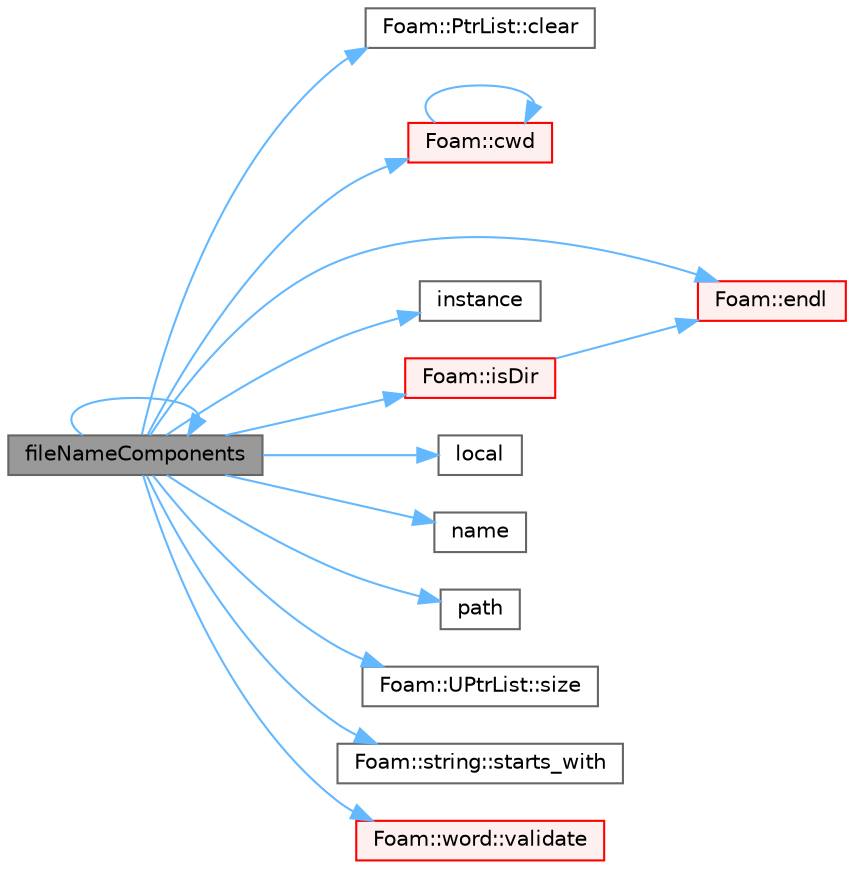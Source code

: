 digraph "fileNameComponents"
{
 // LATEX_PDF_SIZE
  bgcolor="transparent";
  edge [fontname=Helvetica,fontsize=10,labelfontname=Helvetica,labelfontsize=10];
  node [fontname=Helvetica,fontsize=10,shape=box,height=0.2,width=0.4];
  rankdir="LR";
  Node1 [id="Node000001",label="fileNameComponents",height=0.2,width=0.4,color="gray40", fillcolor="grey60", style="filled", fontcolor="black",tooltip=" "];
  Node1 -> Node2 [id="edge1_Node000001_Node000002",color="steelblue1",style="solid",tooltip=" "];
  Node2 [id="Node000002",label="Foam::PtrList::clear",height=0.2,width=0.4,color="grey40", fillcolor="white", style="filled",URL="$classFoam_1_1PtrList.html#ac8bb3912a3ce86b15842e79d0b421204",tooltip=" "];
  Node1 -> Node3 [id="edge2_Node000001_Node000003",color="steelblue1",style="solid",tooltip=" "];
  Node3 [id="Node000003",label="Foam::cwd",height=0.2,width=0.4,color="red", fillcolor="#FFF0F0", style="filled",URL="$namespaceFoam.html#a07e65e44305ffb6594966d3a53cb6272",tooltip=" "];
  Node3 -> Node3 [id="edge3_Node000003_Node000003",color="steelblue1",style="solid",tooltip=" "];
  Node1 -> Node5 [id="edge4_Node000001_Node000005",color="steelblue1",style="solid",tooltip=" "];
  Node5 [id="Node000005",label="Foam::endl",height=0.2,width=0.4,color="red", fillcolor="#FFF0F0", style="filled",URL="$namespaceFoam.html#a7d5eca45a323264dc5fe811500ebda47",tooltip=" "];
  Node1 -> Node1 [id="edge5_Node000001_Node000001",color="steelblue1",style="solid",tooltip=" "];
  Node1 -> Node9 [id="edge6_Node000001_Node000009",color="steelblue1",style="solid",tooltip=" "];
  Node9 [id="Node000009",label="instance",height=0.2,width=0.4,color="grey40", fillcolor="white", style="filled",URL="$classFoam_1_1IOobject.html#aa77eda3e3a4bd280c92603df00738239",tooltip=" "];
  Node1 -> Node10 [id="edge7_Node000001_Node000010",color="steelblue1",style="solid",tooltip=" "];
  Node10 [id="Node000010",label="Foam::isDir",height=0.2,width=0.4,color="red", fillcolor="#FFF0F0", style="filled",URL="$namespaceFoam.html#aeb53e94fd0882811464b5e04683bfb5b",tooltip=" "];
  Node10 -> Node5 [id="edge8_Node000010_Node000005",color="steelblue1",style="solid",tooltip=" "];
  Node1 -> Node13 [id="edge9_Node000001_Node000013",color="steelblue1",style="solid",tooltip=" "];
  Node13 [id="Node000013",label="local",height=0.2,width=0.4,color="grey40", fillcolor="white", style="filled",URL="$classFoam_1_1IOobject.html#a866c3682c0fe3b6300a2393a03fe924b",tooltip=" "];
  Node1 -> Node14 [id="edge10_Node000001_Node000014",color="steelblue1",style="solid",tooltip=" "];
  Node14 [id="Node000014",label="name",height=0.2,width=0.4,color="grey40", fillcolor="white", style="filled",URL="$classFoam_1_1IOobject.html#a19bad5682ac7f021cc3a66fcfaa98c8e",tooltip=" "];
  Node1 -> Node15 [id="edge11_Node000001_Node000015",color="steelblue1",style="solid",tooltip=" "];
  Node15 [id="Node000015",label="path",height=0.2,width=0.4,color="grey40", fillcolor="white", style="filled",URL="$classFoam_1_1IOobject.html#abe7b9078c8e7356c6131b70a8f729372",tooltip=" "];
  Node1 -> Node16 [id="edge12_Node000001_Node000016",color="steelblue1",style="solid",tooltip=" "];
  Node16 [id="Node000016",label="Foam::UPtrList::size",height=0.2,width=0.4,color="grey40", fillcolor="white", style="filled",URL="$classFoam_1_1UPtrList.html#a95603446b248fe1ecf5dc59bcc2eaff0",tooltip=" "];
  Node1 -> Node17 [id="edge13_Node000001_Node000017",color="steelblue1",style="solid",tooltip=" "];
  Node17 [id="Node000017",label="Foam::string::starts_with",height=0.2,width=0.4,color="grey40", fillcolor="white", style="filled",URL="$classFoam_1_1string.html#ab71de765673ee204a3c5038f80da49d7",tooltip=" "];
  Node1 -> Node18 [id="edge14_Node000001_Node000018",color="steelblue1",style="solid",tooltip=" "];
  Node18 [id="Node000018",label="Foam::word::validate",height=0.2,width=0.4,color="red", fillcolor="#FFF0F0", style="filled",URL="$classFoam_1_1word.html#a1f57dcfc5cc0abd9bf53fd29f641dbe6",tooltip=" "];
}
